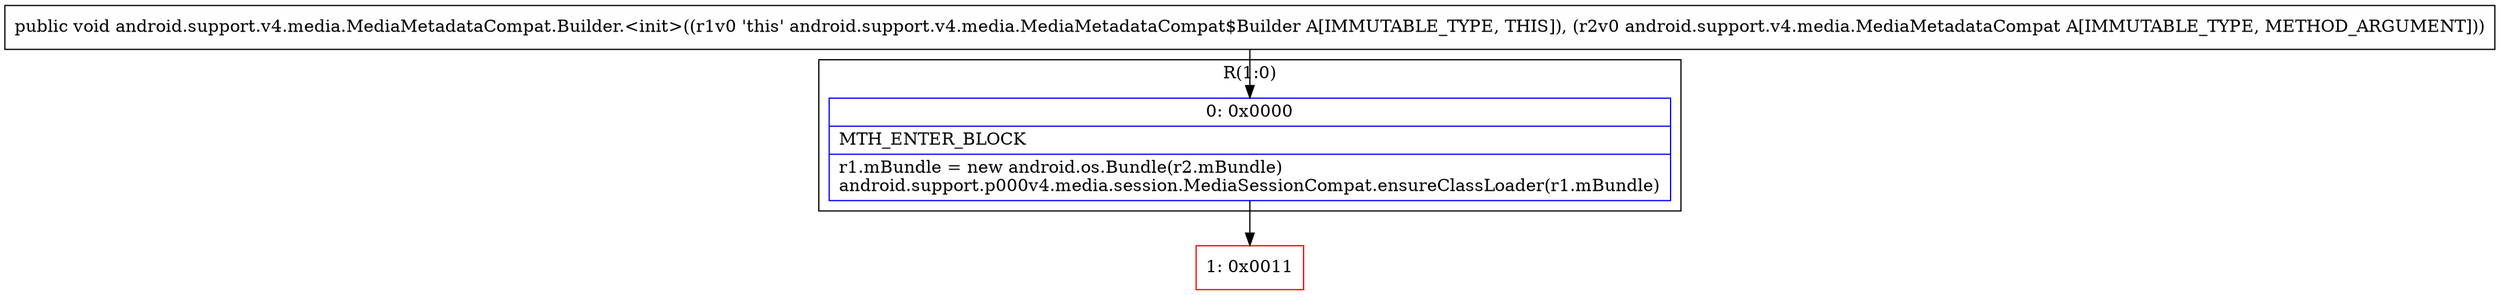 digraph "CFG forandroid.support.v4.media.MediaMetadataCompat.Builder.\<init\>(Landroid\/support\/v4\/media\/MediaMetadataCompat;)V" {
subgraph cluster_Region_1516702069 {
label = "R(1:0)";
node [shape=record,color=blue];
Node_0 [shape=record,label="{0\:\ 0x0000|MTH_ENTER_BLOCK\l|r1.mBundle = new android.os.Bundle(r2.mBundle)\landroid.support.p000v4.media.session.MediaSessionCompat.ensureClassLoader(r1.mBundle)\l}"];
}
Node_1 [shape=record,color=red,label="{1\:\ 0x0011}"];
MethodNode[shape=record,label="{public void android.support.v4.media.MediaMetadataCompat.Builder.\<init\>((r1v0 'this' android.support.v4.media.MediaMetadataCompat$Builder A[IMMUTABLE_TYPE, THIS]), (r2v0 android.support.v4.media.MediaMetadataCompat A[IMMUTABLE_TYPE, METHOD_ARGUMENT])) }"];
MethodNode -> Node_0;
Node_0 -> Node_1;
}

